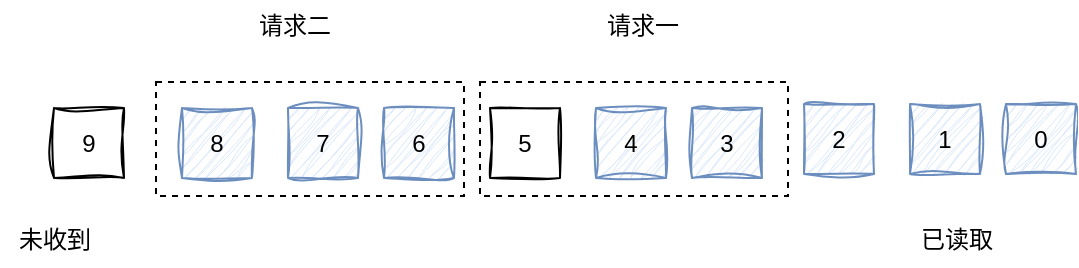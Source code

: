 <mxfile version="23.1.7" type="github">
  <diagram name="第 1 页" id="qbe7cn5mvpErzaGYm93J">
    <mxGraphModel dx="1306" dy="826" grid="0" gridSize="10" guides="1" tooltips="1" connect="1" arrows="1" fold="1" page="1" pageScale="1" pageWidth="827" pageHeight="1169" math="0" shadow="0">
      <root>
        <mxCell id="0" />
        <mxCell id="1" parent="0" />
        <mxCell id="EYnF3BpxqmaNiszj7OWi-9" value="" style="rounded=0;whiteSpace=wrap;html=1;dashed=1;" vertex="1" parent="1">
          <mxGeometry x="234" y="208" width="154" height="57" as="geometry" />
        </mxCell>
        <mxCell id="EYnF3BpxqmaNiszj7OWi-8" value="" style="rounded=0;whiteSpace=wrap;html=1;dashed=1;" vertex="1" parent="1">
          <mxGeometry x="396" y="208" width="154" height="57" as="geometry" />
        </mxCell>
        <mxCell id="EYnF3BpxqmaNiszj7OWi-2" value="3" style="rounded=0;whiteSpace=wrap;html=1;sketch=1;curveFitting=1;jiggle=2;fillColor=#dae8fc;strokeColor=#6c8ebf;" vertex="1" parent="1">
          <mxGeometry x="502" y="221" width="35" height="35" as="geometry" />
        </mxCell>
        <mxCell id="EYnF3BpxqmaNiszj7OWi-3" value="4" style="rounded=0;whiteSpace=wrap;html=1;sketch=1;curveFitting=1;jiggle=2;fillColor=#dae8fc;strokeColor=#6c8ebf;" vertex="1" parent="1">
          <mxGeometry x="454" y="221" width="35" height="35" as="geometry" />
        </mxCell>
        <mxCell id="EYnF3BpxqmaNiszj7OWi-4" value="5" style="rounded=0;whiteSpace=wrap;html=1;sketch=1;curveFitting=1;jiggle=2;" vertex="1" parent="1">
          <mxGeometry x="401" y="221" width="35" height="35" as="geometry" />
        </mxCell>
        <mxCell id="EYnF3BpxqmaNiszj7OWi-5" value="6" style="rounded=0;whiteSpace=wrap;html=1;sketch=1;curveFitting=1;jiggle=2;fillColor=#dae8fc;strokeColor=#6c8ebf;" vertex="1" parent="1">
          <mxGeometry x="348" y="221" width="35" height="35" as="geometry" />
        </mxCell>
        <mxCell id="EYnF3BpxqmaNiszj7OWi-6" value="7" style="rounded=0;whiteSpace=wrap;html=1;sketch=1;curveFitting=1;jiggle=2;fillColor=#dae8fc;strokeColor=#6c8ebf;" vertex="1" parent="1">
          <mxGeometry x="300" y="221" width="35" height="35" as="geometry" />
        </mxCell>
        <mxCell id="EYnF3BpxqmaNiszj7OWi-7" value="8" style="rounded=0;whiteSpace=wrap;html=1;sketch=1;curveFitting=1;jiggle=2;fillColor=#dae8fc;strokeColor=#6c8ebf;" vertex="1" parent="1">
          <mxGeometry x="247" y="221" width="35" height="35" as="geometry" />
        </mxCell>
        <mxCell id="EYnF3BpxqmaNiszj7OWi-12" value="0" style="rounded=0;whiteSpace=wrap;html=1;sketch=1;curveFitting=1;jiggle=2;fillColor=#dae8fc;strokeColor=#6c8ebf;" vertex="1" parent="1">
          <mxGeometry x="659" y="219" width="35" height="35" as="geometry" />
        </mxCell>
        <mxCell id="EYnF3BpxqmaNiszj7OWi-13" value="1" style="rounded=0;whiteSpace=wrap;html=1;sketch=1;curveFitting=1;jiggle=2;fillColor=#dae8fc;strokeColor=#6c8ebf;" vertex="1" parent="1">
          <mxGeometry x="611" y="219" width="35" height="35" as="geometry" />
        </mxCell>
        <mxCell id="EYnF3BpxqmaNiszj7OWi-14" value="2" style="rounded=0;whiteSpace=wrap;html=1;sketch=1;curveFitting=1;jiggle=2;fillColor=#dae8fc;strokeColor=#6c8ebf;" vertex="1" parent="1">
          <mxGeometry x="558" y="219" width="35" height="35" as="geometry" />
        </mxCell>
        <mxCell id="EYnF3BpxqmaNiszj7OWi-15" value="9" style="rounded=0;whiteSpace=wrap;html=1;sketch=1;curveFitting=1;jiggle=2;" vertex="1" parent="1">
          <mxGeometry x="183" y="221" width="35" height="35" as="geometry" />
        </mxCell>
        <mxCell id="EYnF3BpxqmaNiszj7OWi-18" value="未收到" style="text;html=1;align=center;verticalAlign=middle;resizable=0;points=[];autosize=1;strokeColor=none;fillColor=none;" vertex="1" parent="1">
          <mxGeometry x="156" y="274" width="54" height="26" as="geometry" />
        </mxCell>
        <mxCell id="EYnF3BpxqmaNiszj7OWi-19" value="请求二" style="text;html=1;align=center;verticalAlign=middle;resizable=0;points=[];autosize=1;strokeColor=none;fillColor=none;" vertex="1" parent="1">
          <mxGeometry x="276" y="167" width="54" height="26" as="geometry" />
        </mxCell>
        <mxCell id="EYnF3BpxqmaNiszj7OWi-20" value="请求一" style="text;html=1;align=center;verticalAlign=middle;resizable=0;points=[];autosize=1;strokeColor=none;fillColor=none;" vertex="1" parent="1">
          <mxGeometry x="450" y="167" width="54" height="26" as="geometry" />
        </mxCell>
        <mxCell id="EYnF3BpxqmaNiszj7OWi-21" value="已读取" style="text;html=1;align=center;verticalAlign=middle;resizable=0;points=[];autosize=1;strokeColor=none;fillColor=none;" vertex="1" parent="1">
          <mxGeometry x="607" y="274" width="54" height="26" as="geometry" />
        </mxCell>
      </root>
    </mxGraphModel>
  </diagram>
</mxfile>
